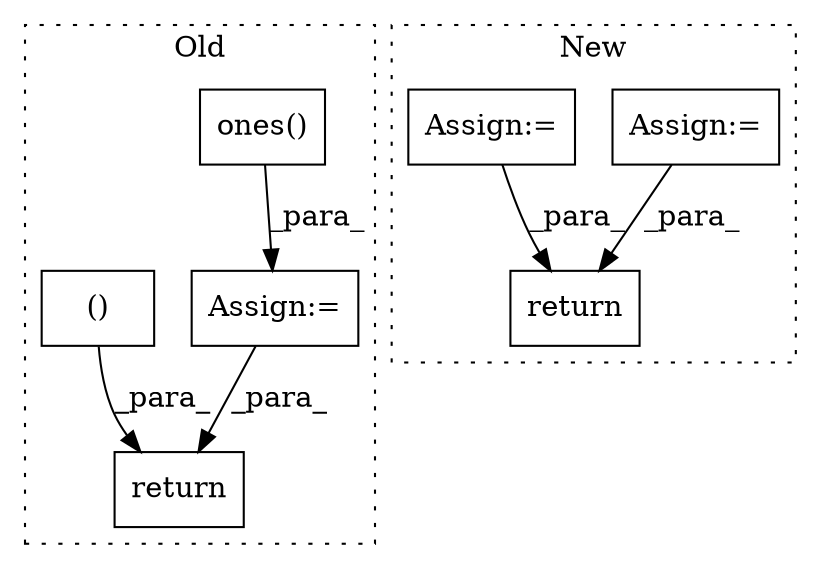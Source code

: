 digraph G {
subgraph cluster0 {
1 [label="ones()" a="75" s="3319,3356" l="11,18" shape="box"];
3 [label="Assign:=" a="68" s="3316" l="3" shape="box"];
4 [label="return" a="93" s="3637" l="7" shape="box"];
5 [label="()" a="54" s="3547" l="36" shape="box"];
label = "Old";
style="dotted";
}
subgraph cluster1 {
2 [label="return" a="93" s="4055" l="7" shape="box"];
6 [label="Assign:=" a="68" s="3967" l="3" shape="box"];
7 [label="Assign:=" a="68" s="3909" l="3" shape="box"];
label = "New";
style="dotted";
}
1 -> 3 [label="_para_"];
3 -> 4 [label="_para_"];
5 -> 4 [label="_para_"];
6 -> 2 [label="_para_"];
7 -> 2 [label="_para_"];
}